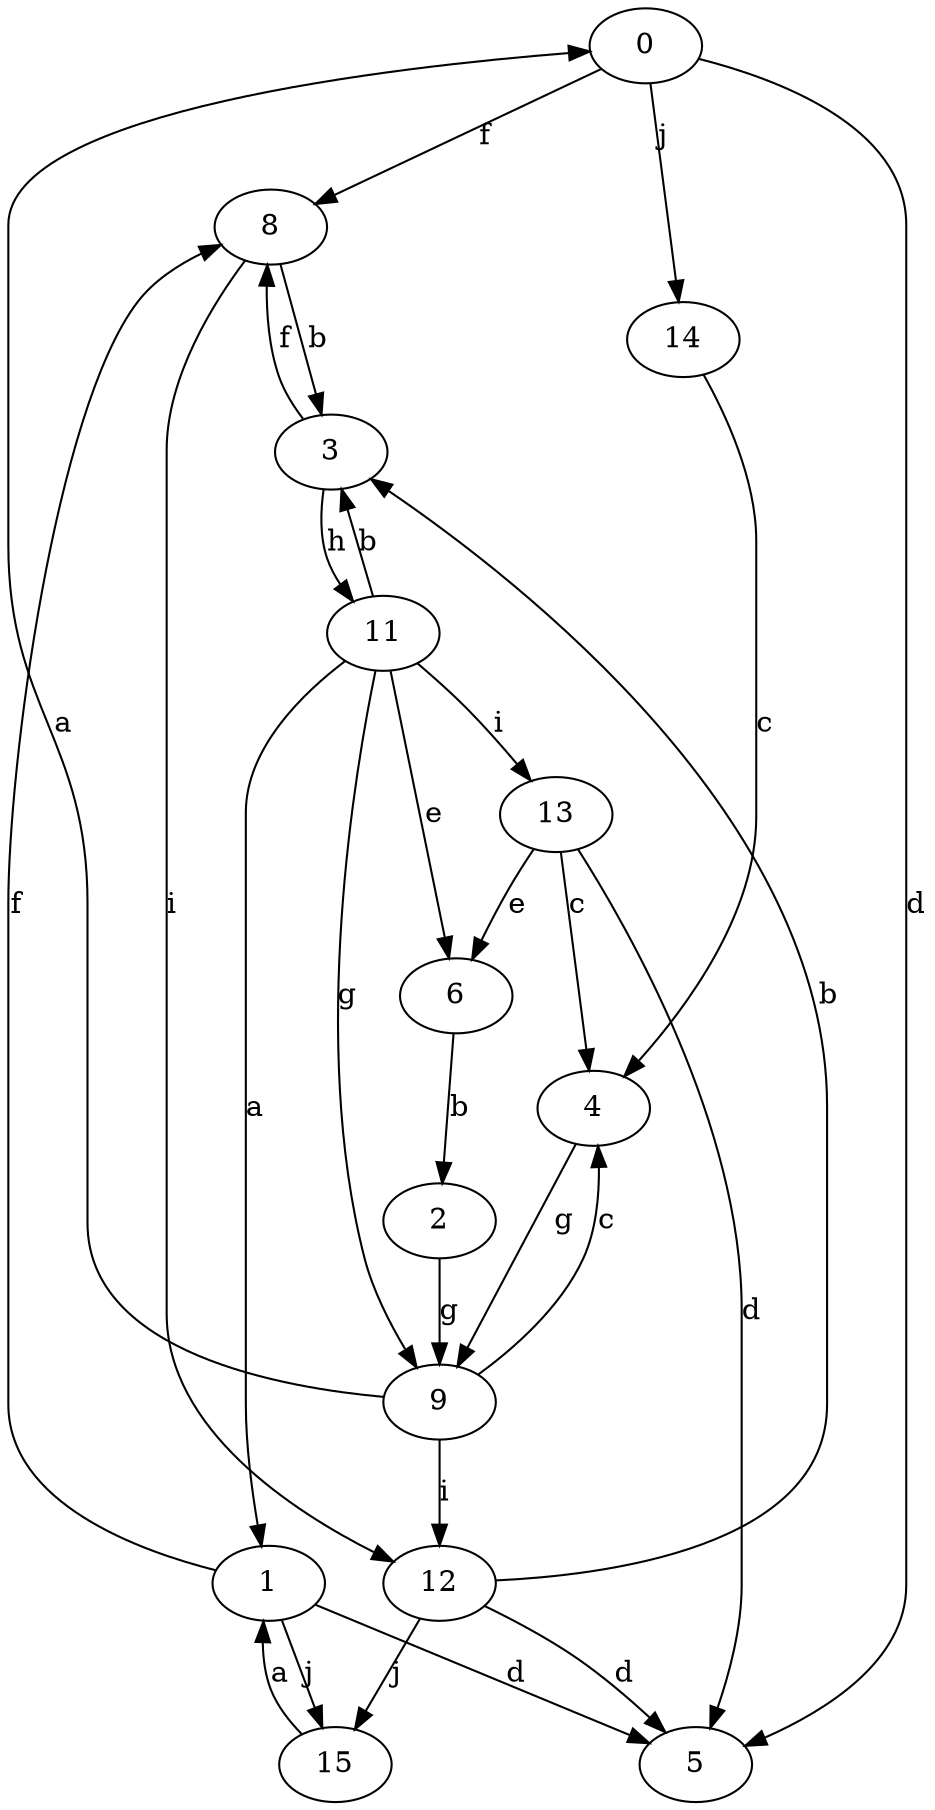 strict digraph  {
0;
1;
2;
3;
4;
5;
6;
8;
9;
11;
12;
13;
14;
15;
0 -> 5  [label=d];
0 -> 8  [label=f];
0 -> 14  [label=j];
1 -> 5  [label=d];
1 -> 8  [label=f];
1 -> 15  [label=j];
2 -> 9  [label=g];
3 -> 8  [label=f];
3 -> 11  [label=h];
4 -> 9  [label=g];
6 -> 2  [label=b];
8 -> 3  [label=b];
8 -> 12  [label=i];
9 -> 0  [label=a];
9 -> 4  [label=c];
9 -> 12  [label=i];
11 -> 1  [label=a];
11 -> 3  [label=b];
11 -> 6  [label=e];
11 -> 9  [label=g];
11 -> 13  [label=i];
12 -> 3  [label=b];
12 -> 5  [label=d];
12 -> 15  [label=j];
13 -> 4  [label=c];
13 -> 5  [label=d];
13 -> 6  [label=e];
14 -> 4  [label=c];
15 -> 1  [label=a];
}
